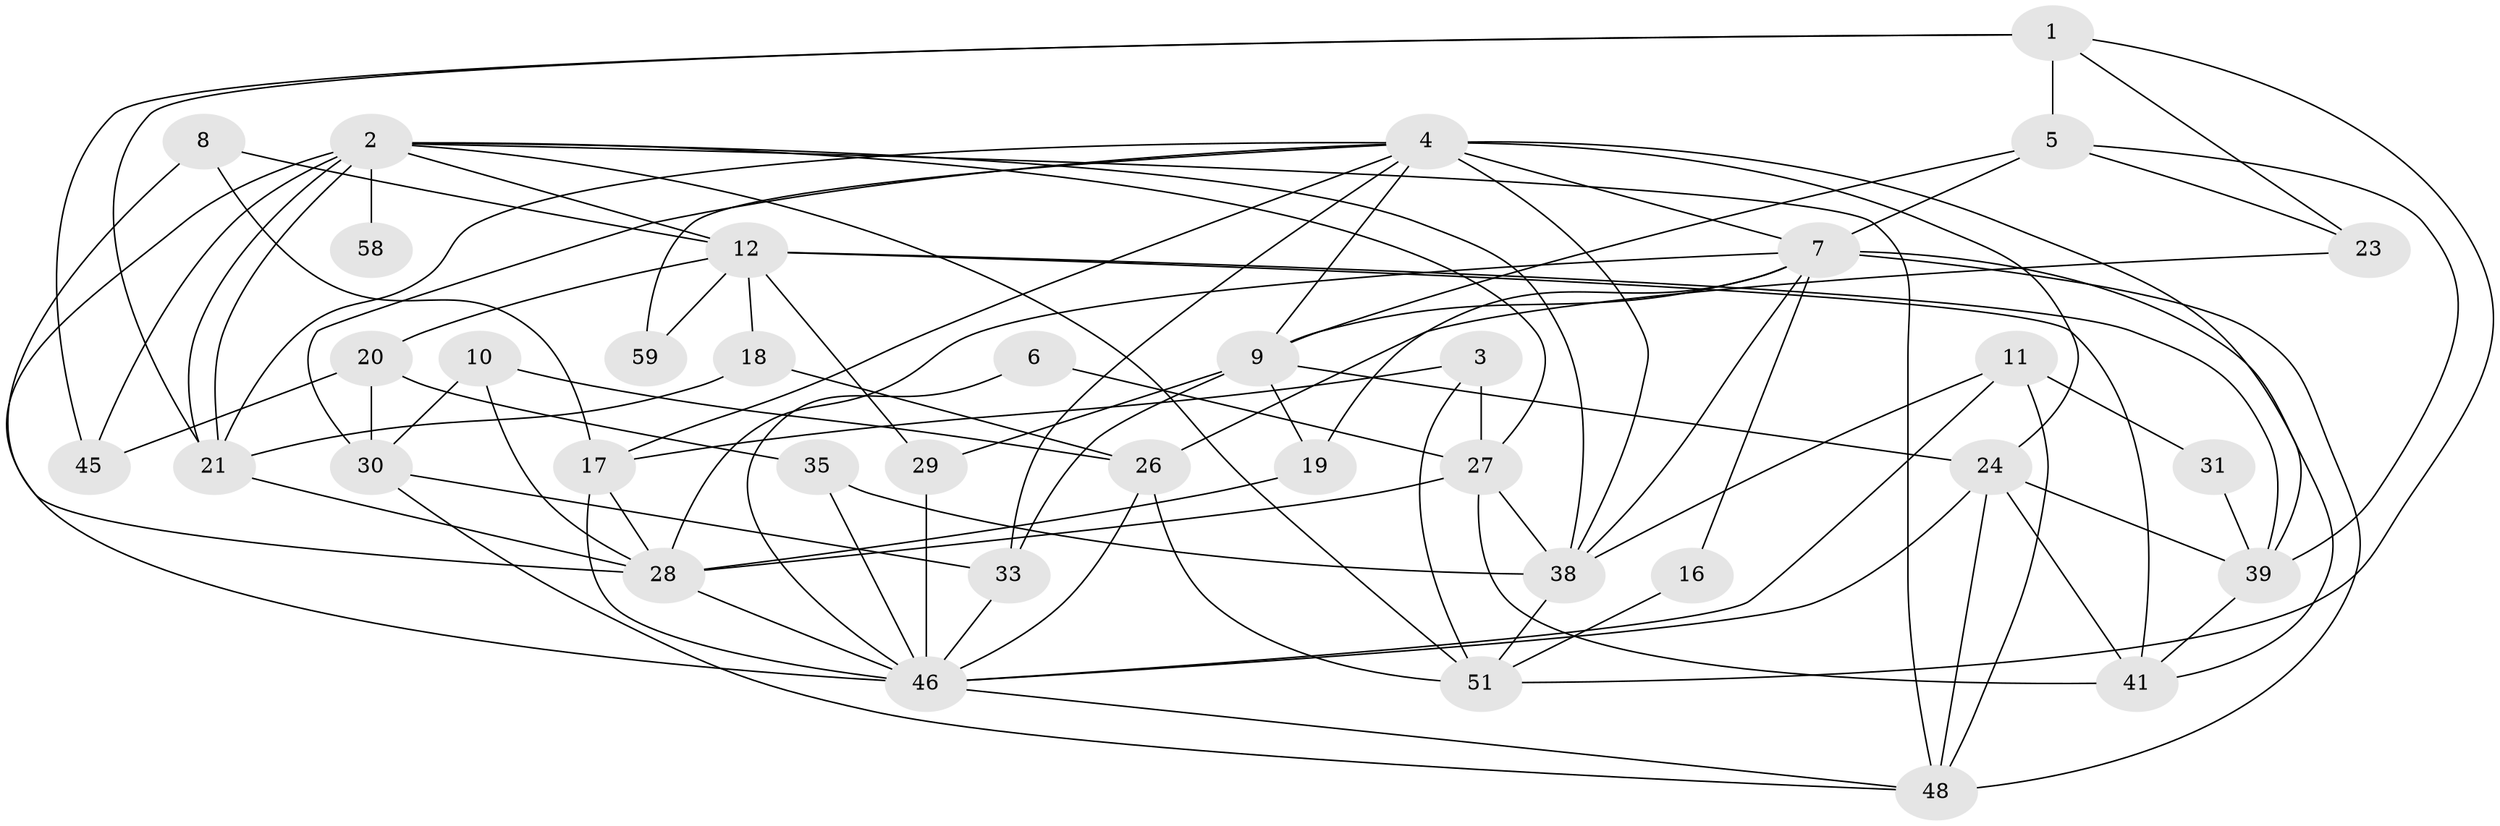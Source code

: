 // Generated by graph-tools (version 1.1) at 2025/52/02/27/25 19:52:02]
// undirected, 37 vertices, 92 edges
graph export_dot {
graph [start="1"]
  node [color=gray90,style=filled];
  1 [super="+13"];
  2 [super="+14"];
  3;
  4 [super="+52"];
  5 [super="+54"];
  6;
  7 [super="+15"];
  8;
  9 [super="+50"];
  10;
  11 [super="+47"];
  12 [super="+36"];
  16;
  17 [super="+22"];
  18;
  19 [super="+53"];
  20 [super="+34"];
  21;
  23;
  24 [super="+25"];
  26 [super="+42"];
  27 [super="+37"];
  28 [super="+32"];
  29;
  30 [super="+40"];
  31;
  33;
  35 [super="+44"];
  38 [super="+49"];
  39 [super="+43"];
  41;
  45;
  46 [super="+56"];
  48 [super="+57"];
  51 [super="+55"];
  58;
  59;
  1 -- 21;
  1 -- 5;
  1 -- 45;
  1 -- 51;
  1 -- 23;
  2 -- 21;
  2 -- 21;
  2 -- 46;
  2 -- 27;
  2 -- 45;
  2 -- 58 [weight=2];
  2 -- 51;
  2 -- 12;
  2 -- 48;
  2 -- 38;
  3 -- 27;
  3 -- 17;
  3 -- 51;
  4 -- 24;
  4 -- 17;
  4 -- 21;
  4 -- 59;
  4 -- 9;
  4 -- 38;
  4 -- 33;
  4 -- 30;
  4 -- 7;
  4 -- 39;
  5 -- 9;
  5 -- 23;
  5 -- 7;
  5 -- 39;
  6 -- 46;
  6 -- 27;
  7 -- 38;
  7 -- 19;
  7 -- 41;
  7 -- 16;
  7 -- 48;
  7 -- 28;
  7 -- 9;
  8 -- 28;
  8 -- 17;
  8 -- 12;
  9 -- 29;
  9 -- 19;
  9 -- 33;
  9 -- 24;
  10 -- 26;
  10 -- 30;
  10 -- 28;
  11 -- 38;
  11 -- 46;
  11 -- 48;
  11 -- 31;
  12 -- 41;
  12 -- 20;
  12 -- 18;
  12 -- 29;
  12 -- 59;
  12 -- 39;
  16 -- 51;
  17 -- 28;
  17 -- 46;
  18 -- 21;
  18 -- 26;
  19 -- 28 [weight=2];
  20 -- 45;
  20 -- 30;
  20 -- 35;
  21 -- 28;
  23 -- 26;
  24 -- 41;
  24 -- 48;
  24 -- 46;
  24 -- 39;
  26 -- 51;
  26 -- 46;
  27 -- 41;
  27 -- 28;
  27 -- 38;
  28 -- 46;
  29 -- 46;
  30 -- 33;
  30 -- 48;
  31 -- 39;
  33 -- 46;
  35 -- 46;
  35 -- 38 [weight=2];
  38 -- 51;
  39 -- 41;
  46 -- 48;
}
